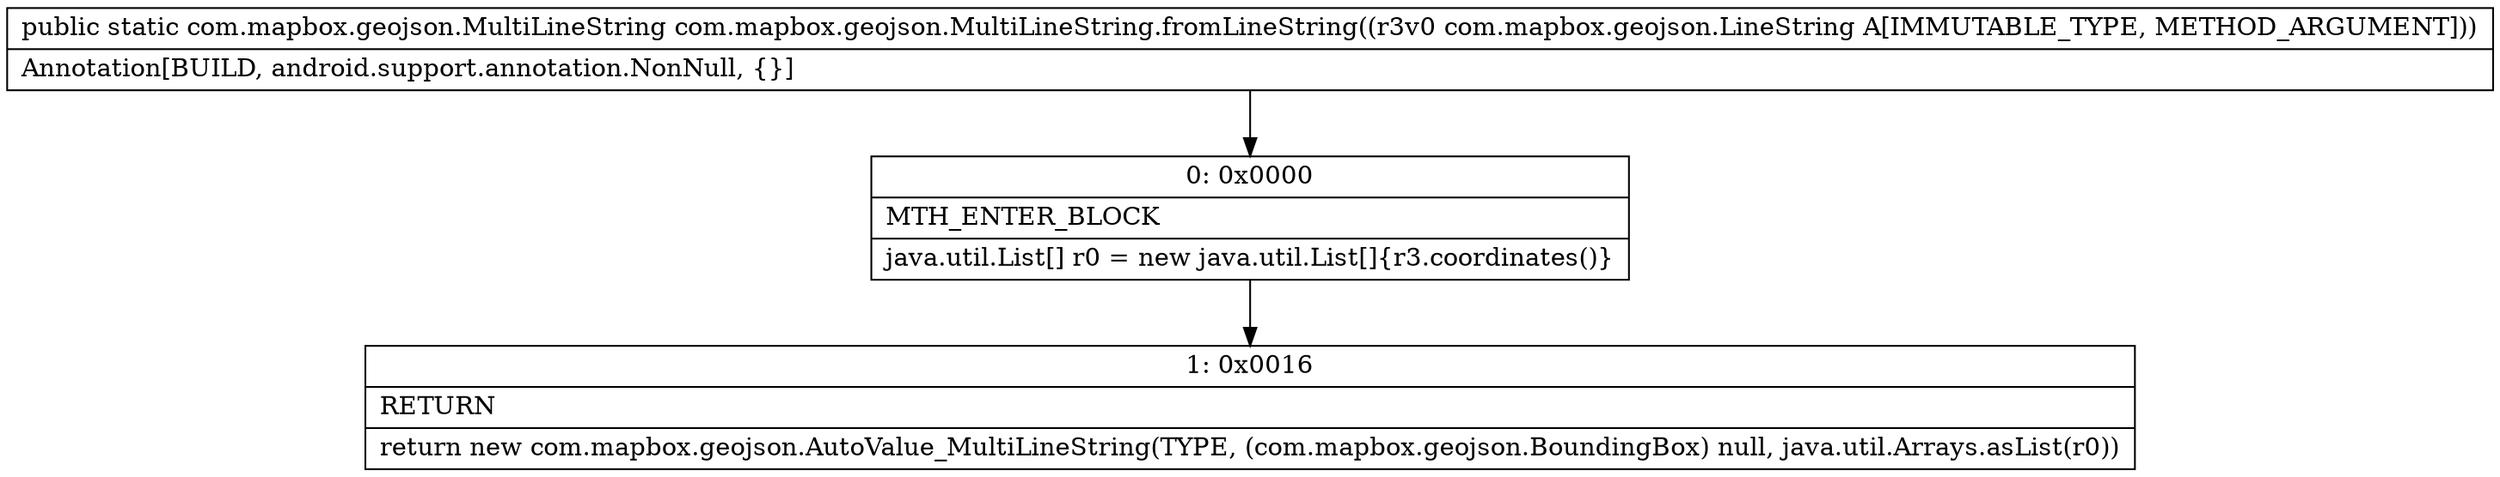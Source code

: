 digraph "CFG forcom.mapbox.geojson.MultiLineString.fromLineString(Lcom\/mapbox\/geojson\/LineString;)Lcom\/mapbox\/geojson\/MultiLineString;" {
Node_0 [shape=record,label="{0\:\ 0x0000|MTH_ENTER_BLOCK\l|java.util.List[] r0 = new java.util.List[]\{r3.coordinates()\}\l}"];
Node_1 [shape=record,label="{1\:\ 0x0016|RETURN\l|return new com.mapbox.geojson.AutoValue_MultiLineString(TYPE, (com.mapbox.geojson.BoundingBox) null, java.util.Arrays.asList(r0))\l}"];
MethodNode[shape=record,label="{public static com.mapbox.geojson.MultiLineString com.mapbox.geojson.MultiLineString.fromLineString((r3v0 com.mapbox.geojson.LineString A[IMMUTABLE_TYPE, METHOD_ARGUMENT]))  | Annotation[BUILD, android.support.annotation.NonNull, \{\}]\l}"];
MethodNode -> Node_0;
Node_0 -> Node_1;
}

